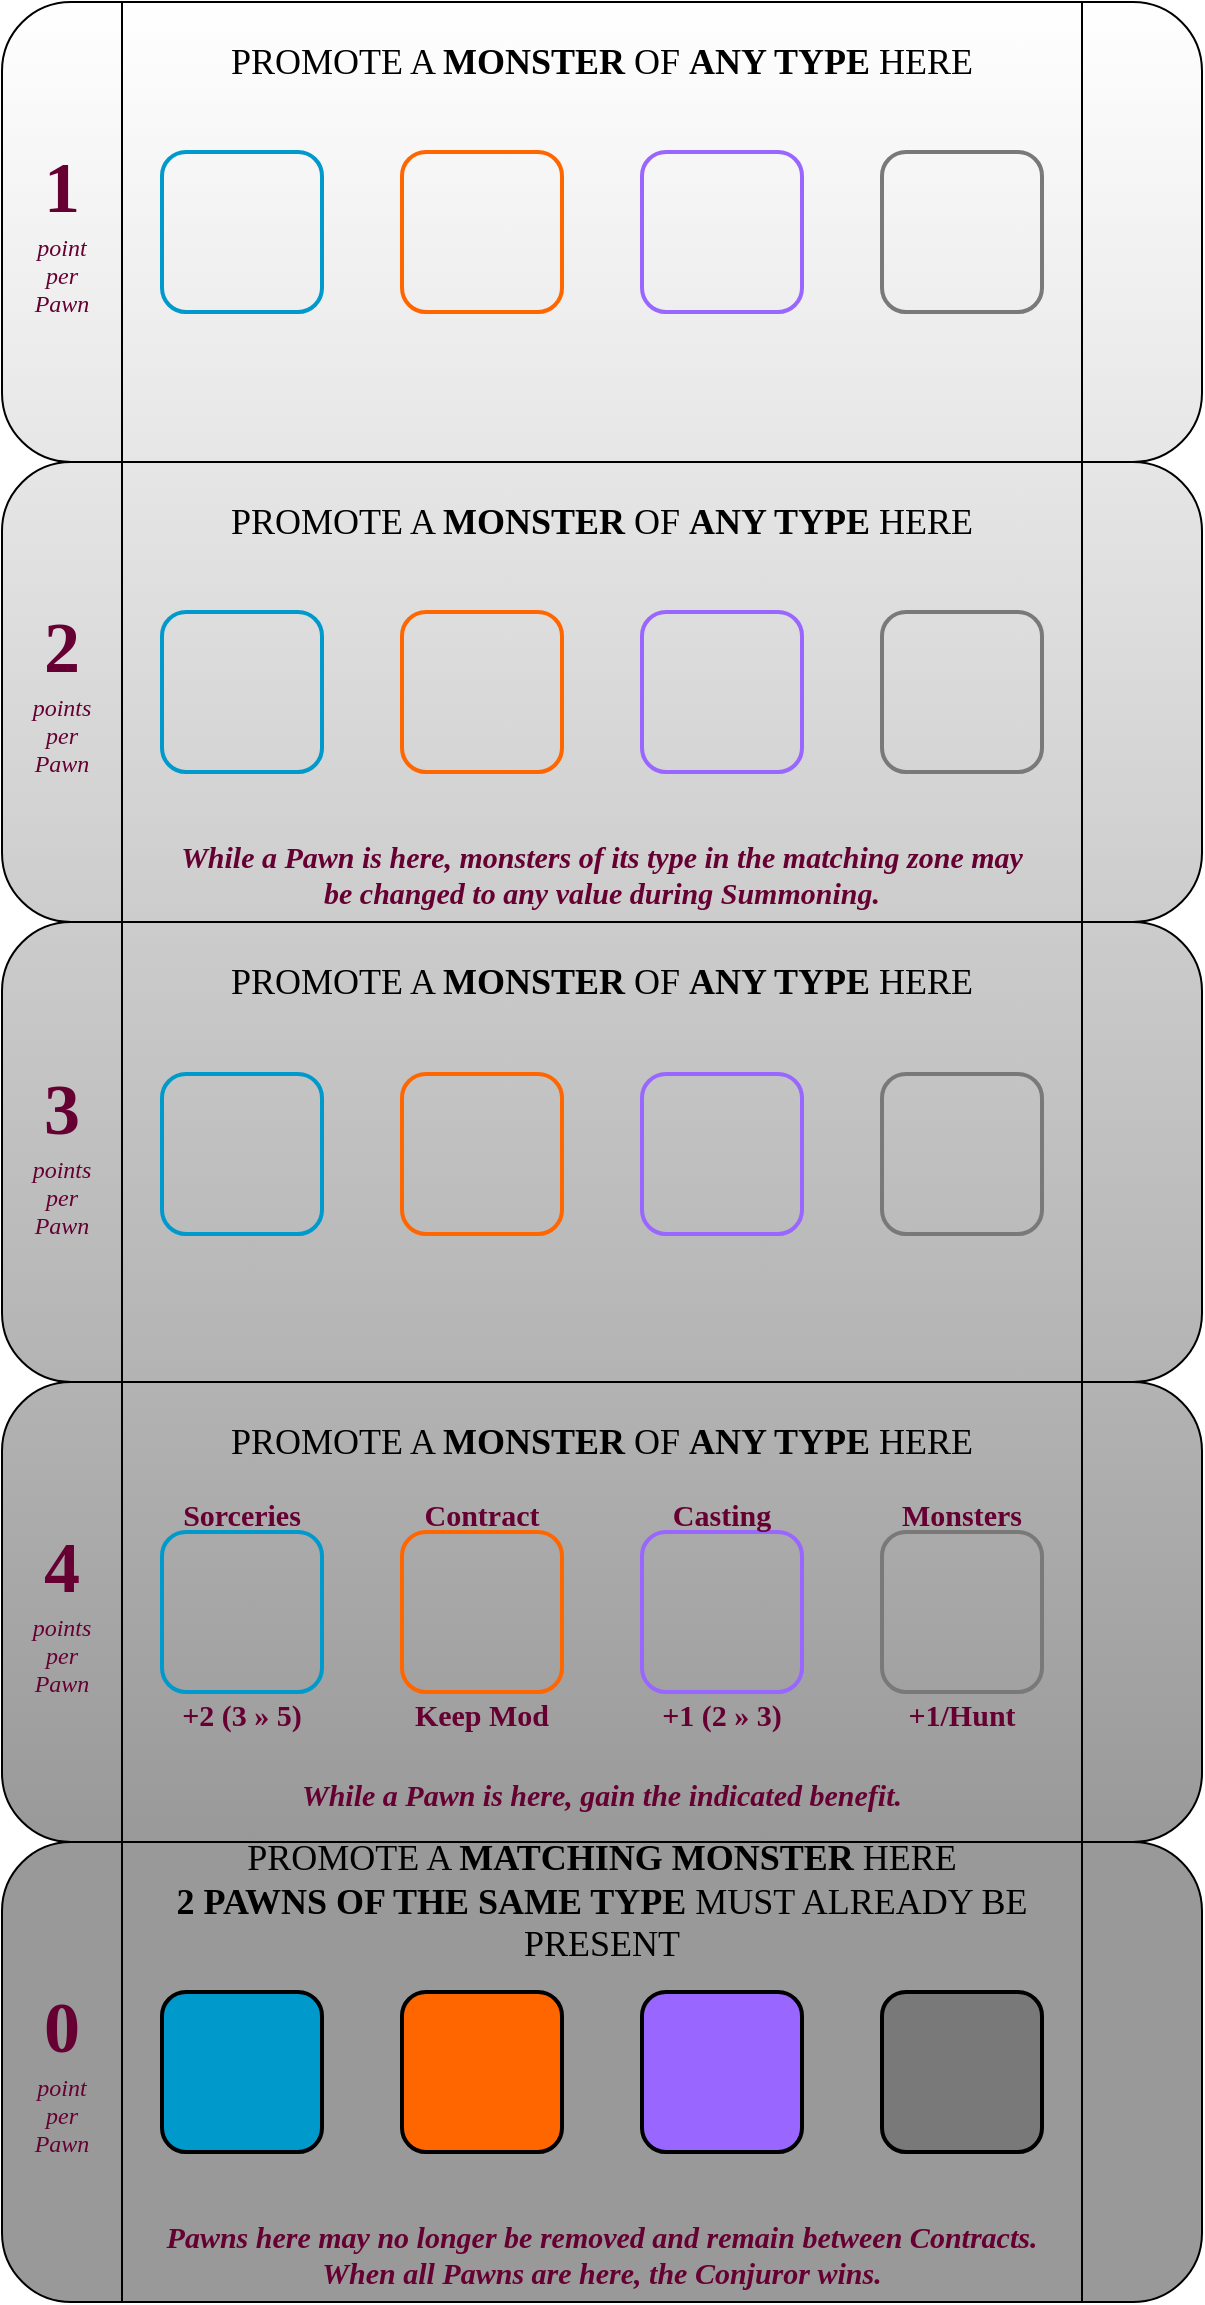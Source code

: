 <mxfile version="20.5.1" type="github">
  <diagram id="prtHgNgQTEPvFCAcTncT" name="Page-1">
    <mxGraphModel dx="1247" dy="710" grid="1" gridSize="10" guides="1" tooltips="1" connect="1" arrows="1" fold="1" page="1" pageScale="1" pageWidth="827" pageHeight="1169" math="0" shadow="0">
      <root>
        <mxCell id="0" />
        <mxCell id="1" parent="0" />
        <mxCell id="g3FacJts447bwH2BUUsu-43" value="" style="shape=process;whiteSpace=wrap;html=1;backgroundOutline=1;rounded=1;gradientColor=#E6E6E6;fillColor=#FFFFFF;strokeColor=default;" parent="1" vertex="1">
          <mxGeometry x="80" y="9" width="600" height="230" as="geometry" />
        </mxCell>
        <mxCell id="g3FacJts447bwH2BUUsu-56" value="" style="shape=process;whiteSpace=wrap;html=1;backgroundOutline=1;rounded=1;gradientColor=#CCCCCC;fillColor=#E6E6E6;strokeColor=default;" parent="1" vertex="1">
          <mxGeometry x="80" y="239" width="600" height="230" as="geometry" />
        </mxCell>
        <mxCell id="g3FacJts447bwH2BUUsu-67" value="" style="shape=process;whiteSpace=wrap;html=1;backgroundOutline=1;rounded=1;fillColor=#CCCCCC;gradientColor=#B3B3B3;strokeColor=default;" parent="1" vertex="1">
          <mxGeometry x="80" y="469" width="600" height="230" as="geometry" />
        </mxCell>
        <mxCell id="g3FacJts447bwH2BUUsu-77" value="" style="shape=process;whiteSpace=wrap;html=1;backgroundOutline=1;fillColor=#B3B3B3;strokeColor=default;rounded=1;gradientColor=#999999;" parent="1" vertex="1">
          <mxGeometry x="80" y="699" width="600" height="230" as="geometry" />
        </mxCell>
        <mxCell id="g3FacJts447bwH2BUUsu-108" value="" style="shape=process;whiteSpace=wrap;html=1;backgroundOutline=1;rounded=1;fillColor=#999999;gradientColor=none;strokeColor=default;" parent="1" vertex="1">
          <mxGeometry x="80" y="929" width="600" height="230" as="geometry" />
        </mxCell>
        <mxCell id="ZHAniX2luiYQjnmn3kyG-29" value="&lt;font color=&quot;#660033&quot;&gt;While a Pawn is here, gain the indicated benefit.&lt;/font&gt;" style="text;html=1;strokeColor=none;fillColor=none;align=center;verticalAlign=middle;whiteSpace=wrap;rounded=0;fontSize=15;spacingLeft=3;spacingRight=3;fontFamily=Georgia;fontStyle=3" parent="1" vertex="1">
          <mxGeometry x="140" y="890" width="480" height="30" as="geometry" />
        </mxCell>
        <mxCell id="oXEXAH-3kzme5YINiiaa-9" value="&lt;span&gt;&lt;font style=&quot;font-size: 36px&quot; face=&quot;Luxurious Roman&quot; data-font-src=&quot;https://fonts.googleapis.com/css?family=Luxurious+Roman&quot;&gt;&lt;b&gt;3&lt;/b&gt;&lt;/font&gt;&lt;br&gt;&lt;i&gt;points&lt;br&gt;per&lt;br&gt;Pawn&lt;/i&gt;&lt;br&gt;&lt;/span&gt;" style="text;html=1;strokeColor=none;fillColor=none;align=center;verticalAlign=middle;whiteSpace=wrap;rounded=0;fontSize=12;fontColor=#660033;labelBackgroundColor=none;fontFamily=Georgia;" parent="1" vertex="1">
          <mxGeometry x="80" y="470" width="60" height="230" as="geometry" />
        </mxCell>
        <mxCell id="oXEXAH-3kzme5YINiiaa-10" value="&lt;span&gt;&lt;font style=&quot;font-size: 36px&quot; face=&quot;Luxurious Roman&quot; data-font-src=&quot;https://fonts.googleapis.com/css?family=Luxurious+Roman&quot;&gt;&lt;b&gt;2&lt;/b&gt;&lt;/font&gt;&lt;br&gt;&lt;i&gt;points&lt;br&gt;per&lt;br&gt;Pawn&lt;/i&gt;&lt;br&gt;&lt;/span&gt;" style="text;html=1;strokeColor=none;fillColor=none;align=center;verticalAlign=middle;whiteSpace=wrap;rounded=0;fontSize=12;fontColor=#660033;labelBackgroundColor=none;fontFamily=Georgia;" parent="1" vertex="1">
          <mxGeometry x="80" y="239" width="60" height="230" as="geometry" />
        </mxCell>
        <mxCell id="oXEXAH-3kzme5YINiiaa-11" value="&lt;span&gt;&lt;span style=&quot;font-size: 36px&quot;&gt;&lt;b&gt;&lt;font face=&quot;Luxurious Roman&quot; data-font-src=&quot;https://fonts.googleapis.com/css?family=Luxurious+Roman&quot;&gt;4&lt;/font&gt;&lt;/b&gt;&lt;/span&gt;&lt;br&gt;&lt;i&gt;points&lt;br&gt;per&lt;br&gt;Pawn&lt;/i&gt;&lt;br&gt;&lt;/span&gt;" style="text;html=1;strokeColor=none;fillColor=none;align=center;verticalAlign=middle;whiteSpace=wrap;rounded=0;fontSize=12;fontColor=#660033;labelBackgroundColor=none;fontFamily=Georgia;" parent="1" vertex="1">
          <mxGeometry x="80" y="699" width="60" height="230" as="geometry" />
        </mxCell>
        <mxCell id="_O27XECYRmZ1K9vp6goM-3" value="&lt;span&gt;&lt;span style=&quot;font-size: 36px&quot;&gt;&lt;b&gt;&lt;font face=&quot;Luxurious Roman&quot; data-font-src=&quot;https://fonts.googleapis.com/css?family=Luxurious+Roman&quot;&gt;1&lt;/font&gt;&lt;/b&gt;&lt;/span&gt;&lt;br&gt;&lt;i&gt;point&lt;br&gt;per&lt;br&gt;Pawn&lt;/i&gt;&lt;br&gt;&lt;/span&gt;" style="text;html=1;strokeColor=none;fillColor=none;align=center;verticalAlign=middle;whiteSpace=wrap;rounded=0;fontSize=12;fontColor=#660033;labelBackgroundColor=none;fontFamily=Georgia;" parent="1" vertex="1">
          <mxGeometry x="80" y="9" width="60" height="230" as="geometry" />
        </mxCell>
        <mxCell id="_O27XECYRmZ1K9vp6goM-4" value="&lt;span style=&quot;font-size: 18px&quot;&gt;PROMOTE A &lt;b&gt;MONSTER&amp;nbsp;&lt;/b&gt;OF &lt;b style=&quot;font-size: 18px&quot;&gt;ANY TYPE&amp;nbsp;&lt;/b&gt;HERE&lt;br style=&quot;font-size: 18px&quot;&gt;&lt;/span&gt;" style="text;html=1;strokeColor=none;fillColor=none;align=center;verticalAlign=middle;whiteSpace=wrap;rounded=1;fontFamily=Gentium Book Basic;fontStyle=0;fontSize=18;fontSource=https%3A%2F%2Ffonts.googleapis.com%2Fcss%3Ffamily%3DGentium%2BBook%2BBasic;" parent="1" vertex="1">
          <mxGeometry x="140" y="24" width="480" height="30" as="geometry" />
        </mxCell>
        <mxCell id="_O27XECYRmZ1K9vp6goM-7" value="&lt;span style=&quot;font-size: 18px&quot;&gt;PROMOTE A &lt;b&gt;MATCHING&lt;/b&gt;&amp;nbsp;&lt;span style=&quot;font-size: 18px;&quot;&gt;&lt;b&gt;MONSTER&lt;/b&gt;&lt;/span&gt;&amp;nbsp;HERE&lt;br&gt;&lt;b&gt;2 PAWNS OF THE SAME TYPE&lt;/b&gt;&amp;nbsp;MUST ALREADY BE PRESENT&lt;br style=&quot;font-size: 18px&quot;&gt;&lt;/span&gt;" style="text;html=1;strokeColor=none;fillColor=none;align=center;verticalAlign=middle;whiteSpace=wrap;rounded=1;fontFamily=Gentium Book Basic;fontStyle=0;fontSize=18;fontSource=https%3A%2F%2Ffonts.googleapis.com%2Fcss%3Ffamily%3DGentium%2BBook%2BBasic;" parent="1" vertex="1">
          <mxGeometry x="140" y="944" width="480" height="30" as="geometry" />
        </mxCell>
        <mxCell id="_O27XECYRmZ1K9vp6goM-15" value="&lt;span&gt;&lt;span style=&quot;font-size: 36px&quot;&gt;&lt;b&gt;&lt;font face=&quot;Luxurious Roman&quot; data-font-src=&quot;https://fonts.googleapis.com/css?family=Luxurious+Roman&quot;&gt;0&lt;/font&gt;&lt;/b&gt;&lt;/span&gt;&lt;br&gt;&lt;i&gt;point&lt;br&gt;per&lt;br&gt;Pawn&lt;/i&gt;&lt;br&gt;&lt;/span&gt;" style="text;html=1;strokeColor=none;fillColor=none;align=center;verticalAlign=middle;whiteSpace=wrap;rounded=0;fontSize=12;fontColor=#660033;labelBackgroundColor=none;fontFamily=Georgia;" parent="1" vertex="1">
          <mxGeometry x="80" y="929" width="60" height="230" as="geometry" />
        </mxCell>
        <mxCell id="_O27XECYRmZ1K9vp6goM-16" value="&lt;font color=&quot;#660033&quot;&gt;Pawns here may no longer be removed and remain between Contracts. When all Pawns are here, the Conjuror wins.&lt;/font&gt;" style="text;html=1;strokeColor=none;fillColor=none;align=center;verticalAlign=middle;whiteSpace=wrap;rounded=0;fontSize=15;spacingLeft=3;spacingRight=3;fontFamily=Georgia;fontStyle=3" parent="1" vertex="1">
          <mxGeometry x="140" y="1120" width="480" height="30" as="geometry" />
        </mxCell>
        <mxCell id="4puakNMa-LfbzIZQXIiP-10" value="&lt;span style=&quot;font-size: 18px&quot;&gt;PROMOTE A &lt;b&gt;MONSTER&amp;nbsp;&lt;/b&gt;OF &lt;b style=&quot;font-size: 18px&quot;&gt;ANY TYPE&amp;nbsp;&lt;/b&gt;HERE&lt;br style=&quot;font-size: 18px&quot;&gt;&lt;/span&gt;" style="text;html=1;strokeColor=none;fillColor=none;align=center;verticalAlign=middle;whiteSpace=wrap;rounded=1;fontFamily=Gentium Book Basic;fontStyle=0;fontSize=18;fontSource=https%3A%2F%2Ffonts.googleapis.com%2Fcss%3Ffamily%3DGentium%2BBook%2BBasic;" parent="1" vertex="1">
          <mxGeometry x="140" y="484" width="480" height="30" as="geometry" />
        </mxCell>
        <mxCell id="4puakNMa-LfbzIZQXIiP-11" value="&lt;span style=&quot;font-size: 18px&quot;&gt;PROMOTE A &lt;b&gt;MONSTER&amp;nbsp;&lt;/b&gt;OF &lt;b style=&quot;font-size: 18px&quot;&gt;ANY TYPE&amp;nbsp;&lt;/b&gt;HERE&lt;br style=&quot;font-size: 18px&quot;&gt;&lt;/span&gt;" style="text;html=1;strokeColor=none;fillColor=none;align=center;verticalAlign=middle;whiteSpace=wrap;rounded=1;fontFamily=Gentium Book Basic;fontStyle=0;fontSize=18;fontSource=https%3A%2F%2Ffonts.googleapis.com%2Fcss%3Ffamily%3DGentium%2BBook%2BBasic;" parent="1" vertex="1">
          <mxGeometry x="140" y="714" width="480" height="30" as="geometry" />
        </mxCell>
        <mxCell id="4puakNMa-LfbzIZQXIiP-18" value="" style="rounded=1;whiteSpace=wrap;html=1;aspect=fixed;fillColor=none;strokeColor=#9966FF;rounded=1;strokeWidth=2;" parent="1" vertex="1">
          <mxGeometry x="400" y="545" width="80" height="80" as="geometry" />
        </mxCell>
        <mxCell id="4puakNMa-LfbzIZQXIiP-19" value="" style="rounded=1;whiteSpace=wrap;html=1;aspect=fixed;fillColor=none;strokeColor=#797979;rounded=1;strokeWidth=2;" parent="1" vertex="1">
          <mxGeometry x="520" y="545" width="80" height="80" as="geometry" />
        </mxCell>
        <mxCell id="4puakNMa-LfbzIZQXIiP-20" value="" style="rounded=1;whiteSpace=wrap;html=1;aspect=fixed;fillColor=none;strokeColor=#FF6600;rounded=1;strokeWidth=2;" parent="1" vertex="1">
          <mxGeometry x="280" y="545" width="80" height="80" as="geometry" />
        </mxCell>
        <mxCell id="4puakNMa-LfbzIZQXIiP-21" value="" style="rounded=1;whiteSpace=wrap;html=1;aspect=fixed;fillColor=none;strokeColor=#0099CC;rounded=1;fontColor=#0E8088;fontFamily=Gentium Book Basic;fontSize=14;fontSource=https%3A%2F%2Ffonts.googleapis.com%2Fcss%3Ffamily%3DGentium%2BBook%2BBasic;fontStyle=0;verticalAlign=middle;strokeWidth=2;" parent="1" vertex="1">
          <mxGeometry x="160" y="545" width="80" height="80" as="geometry" />
        </mxCell>
        <mxCell id="4puakNMa-LfbzIZQXIiP-26" value="" style="whiteSpace=wrap;html=1;aspect=fixed;strokeColor=#000000;fillColor=#FF6600;rounded=1;strokeWidth=2;fontColor=#000000;" parent="1" vertex="1">
          <mxGeometry x="280" y="1004" width="80" height="80" as="geometry" />
        </mxCell>
        <mxCell id="4puakNMa-LfbzIZQXIiP-27" value="" style="whiteSpace=wrap;html=1;aspect=fixed;rounded=1;strokeColor=#000000;fillColor=#797979;strokeWidth=2;fontColor=#333333;" parent="1" vertex="1">
          <mxGeometry x="520" y="1004" width="80" height="80" as="geometry" />
        </mxCell>
        <mxCell id="4puakNMa-LfbzIZQXIiP-28" value="" style="whiteSpace=wrap;html=1;aspect=fixed;rounded=1;strokeColor=#000000;fillColor=#9966FF;strokeWidth=2;" parent="1" vertex="1">
          <mxGeometry x="400" y="1004" width="80" height="80" as="geometry" />
        </mxCell>
        <mxCell id="4puakNMa-LfbzIZQXIiP-29" value="" style="whiteSpace=wrap;html=1;aspect=fixed;rounded=1;strokeColor=#000000;fillColor=#0099CC;strokeWidth=2;fontColor=#ffffff;" parent="1" vertex="1">
          <mxGeometry x="160" y="1004" width="80" height="80" as="geometry" />
        </mxCell>
        <mxCell id="4puakNMa-LfbzIZQXIiP-39" value="" style="rounded=1;whiteSpace=wrap;html=1;aspect=fixed;fillColor=none;strokeColor=#9966FF;rounded=1;strokeWidth=2;" parent="1" vertex="1">
          <mxGeometry x="400" y="774" width="80" height="80" as="geometry" />
        </mxCell>
        <mxCell id="4puakNMa-LfbzIZQXIiP-40" value="" style="rounded=1;whiteSpace=wrap;html=1;aspect=fixed;fillColor=none;strokeColor=#797979;rounded=1;strokeWidth=2;" parent="1" vertex="1">
          <mxGeometry x="520" y="774" width="80" height="80" as="geometry" />
        </mxCell>
        <mxCell id="4puakNMa-LfbzIZQXIiP-41" value="" style="rounded=1;whiteSpace=wrap;html=1;aspect=fixed;fillColor=none;strokeColor=#FF6600;rounded=1;strokeWidth=2;" parent="1" vertex="1">
          <mxGeometry x="280" y="774" width="80" height="80" as="geometry" />
        </mxCell>
        <mxCell id="4puakNMa-LfbzIZQXIiP-42" value="" style="rounded=1;whiteSpace=wrap;html=1;aspect=fixed;fillColor=none;strokeColor=#0099CC;rounded=1;fontColor=#0E8088;fontFamily=Gentium Book Basic;fontSize=14;fontSource=https%3A%2F%2Ffonts.googleapis.com%2Fcss%3Ffamily%3DGentium%2BBook%2BBasic;fontStyle=0;verticalAlign=middle;strokeWidth=2;" parent="1" vertex="1">
          <mxGeometry x="160" y="774" width="80" height="80" as="geometry" />
        </mxCell>
        <mxCell id="4puakNMa-LfbzIZQXIiP-45" value="" style="rounded=1;whiteSpace=wrap;html=1;aspect=fixed;fillColor=none;strokeColor=#9966FF;rounded=1;strokeWidth=2;" parent="1" vertex="1">
          <mxGeometry x="400" y="314" width="80" height="80" as="geometry" />
        </mxCell>
        <mxCell id="4puakNMa-LfbzIZQXIiP-46" value="" style="rounded=1;whiteSpace=wrap;html=1;aspect=fixed;fillColor=none;strokeColor=#797979;rounded=1;strokeWidth=2;" parent="1" vertex="1">
          <mxGeometry x="520" y="314" width="80" height="80" as="geometry" />
        </mxCell>
        <mxCell id="4puakNMa-LfbzIZQXIiP-47" value="" style="rounded=1;whiteSpace=wrap;html=1;aspect=fixed;fillColor=none;strokeColor=#FF6600;rounded=1;strokeWidth=2;" parent="1" vertex="1">
          <mxGeometry x="280" y="314" width="80" height="80" as="geometry" />
        </mxCell>
        <mxCell id="4puakNMa-LfbzIZQXIiP-48" value="" style="rounded=1;whiteSpace=wrap;html=1;aspect=fixed;fillColor=none;strokeColor=#0099CC;rounded=1;fontColor=#0E8088;fontFamily=Gentium Book Basic;fontSize=14;fontSource=https%3A%2F%2Ffonts.googleapis.com%2Fcss%3Ffamily%3DGentium%2BBook%2BBasic;fontStyle=0;verticalAlign=middle;strokeWidth=2;" parent="1" vertex="1">
          <mxGeometry x="160" y="314" width="80" height="80" as="geometry" />
        </mxCell>
        <mxCell id="4puakNMa-LfbzIZQXIiP-49" value="" style="rounded=1;whiteSpace=wrap;html=1;aspect=fixed;fillColor=none;strokeColor=#9966FF;rounded=1;strokeWidth=2;" parent="1" vertex="1">
          <mxGeometry x="400" y="84" width="80" height="80" as="geometry" />
        </mxCell>
        <mxCell id="4puakNMa-LfbzIZQXIiP-50" value="" style="rounded=1;whiteSpace=wrap;html=1;aspect=fixed;fillColor=none;strokeColor=#797979;rounded=1;strokeWidth=2;" parent="1" vertex="1">
          <mxGeometry x="520" y="84" width="80" height="80" as="geometry" />
        </mxCell>
        <mxCell id="4puakNMa-LfbzIZQXIiP-51" value="" style="rounded=1;whiteSpace=wrap;html=1;aspect=fixed;fillColor=none;strokeColor=#FF6600;rounded=1;strokeWidth=2;" parent="1" vertex="1">
          <mxGeometry x="280" y="84" width="80" height="80" as="geometry" />
        </mxCell>
        <mxCell id="4puakNMa-LfbzIZQXIiP-52" value="" style="rounded=1;whiteSpace=wrap;html=1;aspect=fixed;fillColor=none;strokeColor=#0099CC;rounded=1;fontColor=#0E8088;fontFamily=Gentium Book Basic;fontSize=14;fontSource=https%3A%2F%2Ffonts.googleapis.com%2Fcss%3Ffamily%3DGentium%2BBook%2BBasic;fontStyle=0;verticalAlign=middle;strokeWidth=2;" parent="1" vertex="1">
          <mxGeometry x="160" y="84" width="80" height="80" as="geometry" />
        </mxCell>
        <mxCell id="4puakNMa-LfbzIZQXIiP-68" value="&lt;font&gt;+2 (3 » 5)&lt;/font&gt;" style="text;html=1;strokeColor=none;fillColor=none;align=center;verticalAlign=middle;whiteSpace=wrap;rounded=0;fontSize=15;spacingLeft=6;spacingRight=6;fontFamily=Gentium Book Basic;fontSource=https%3A%2F%2Ffonts.googleapis.com%2Fcss%3Ffamily%3DGentium%2BBook%2BBasic;fontStyle=1;fontColor=#660033;" parent="1" vertex="1">
          <mxGeometry x="155" y="855" width="90" height="20" as="geometry" />
        </mxCell>
        <mxCell id="4puakNMa-LfbzIZQXIiP-69" value="&lt;font&gt;+1/Hunt&lt;/font&gt;" style="text;html=1;strokeColor=none;fillColor=none;align=center;verticalAlign=middle;whiteSpace=wrap;rounded=0;fontSize=15;spacingLeft=6;spacingRight=6;fontFamily=Gentium Book Basic;fontSource=https%3A%2F%2Ffonts.googleapis.com%2Fcss%3Ffamily%3DGentium%2BBook%2BBasic;fontStyle=1;fontColor=#660033;" parent="1" vertex="1">
          <mxGeometry x="515" y="855" width="90" height="20" as="geometry" />
        </mxCell>
        <mxCell id="BrynvU9q6nxI43dEcqfE-14" value="&lt;font&gt;+1 (2 » 3)&lt;/font&gt;" style="text;html=1;strokeColor=none;fillColor=none;align=center;verticalAlign=middle;whiteSpace=wrap;rounded=0;fontSize=15;spacingLeft=6;spacingRight=6;fontFamily=Gentium Book Basic;fontSource=https%3A%2F%2Ffonts.googleapis.com%2Fcss%3Ffamily%3DGentium%2BBook%2BBasic;fontStyle=1;fontColor=#660033;" vertex="1" parent="1">
          <mxGeometry x="395" y="855" width="90" height="20" as="geometry" />
        </mxCell>
        <mxCell id="BrynvU9q6nxI43dEcqfE-16" value="&lt;font&gt;Keep Mod&lt;br&gt;&lt;/font&gt;" style="text;html=1;strokeColor=none;fillColor=none;align=center;verticalAlign=middle;whiteSpace=wrap;rounded=0;fontSize=15;spacingLeft=6;spacingRight=6;fontFamily=Gentium Book Basic;fontSource=https%3A%2F%2Ffonts.googleapis.com%2Fcss%3Ffamily%3DGentium%2BBook%2BBasic;fontStyle=1;fontColor=#660033;" vertex="1" parent="1">
          <mxGeometry x="275" y="855" width="90" height="20" as="geometry" />
        </mxCell>
        <mxCell id="4puakNMa-LfbzIZQXIiP-9" value="&lt;span style=&quot;font-size: 18px&quot;&gt;PROMOTE A &lt;b&gt;MONSTER&amp;nbsp;&lt;/b&gt;OF &lt;b style=&quot;font-size: 18px&quot;&gt;ANY TYPE&amp;nbsp;&lt;/b&gt;HERE&lt;br style=&quot;font-size: 18px&quot;&gt;&lt;/span&gt;" style="text;html=1;strokeColor=none;fillColor=none;align=center;verticalAlign=middle;whiteSpace=wrap;rounded=1;fontFamily=Gentium Book Basic;fontStyle=0;fontSize=18;fontSource=https%3A%2F%2Ffonts.googleapis.com%2Fcss%3Ffamily%3DGentium%2BBook%2BBasic;" parent="1" vertex="1">
          <mxGeometry x="140" y="254" width="480" height="30" as="geometry" />
        </mxCell>
        <mxCell id="ZHAniX2luiYQjnmn3kyG-14" value="&lt;font color=&quot;#660033&quot; style=&quot;font-size: 15px;&quot;&gt;While a Pawn is here, monsters of its type&amp;nbsp;&lt;/font&gt;&lt;span style=&quot;color: rgb(102, 0, 51);&quot;&gt;in the matching zone&amp;nbsp;&lt;/span&gt;&lt;font color=&quot;#660033&quot; style=&quot;font-size: 15px;&quot;&gt;may be&amp;nbsp;changed to any value during Summoning.&lt;/font&gt;" style="text;html=1;strokeColor=none;fillColor=none;align=center;verticalAlign=middle;whiteSpace=wrap;rounded=0;fontSize=15;spacingLeft=3;spacingRight=3;fontFamily=Georgia;fontStyle=3;" parent="1" vertex="1">
          <mxGeometry x="140" y="430" width="480" height="30" as="geometry" />
        </mxCell>
        <mxCell id="_O27XECYRmZ1K9vp6goM-27" value="&lt;font&gt;Sorceries&lt;/font&gt;" style="text;html=1;strokeColor=none;fillColor=none;align=center;verticalAlign=middle;whiteSpace=wrap;rounded=0;fontSize=15;spacingLeft=6;spacingRight=6;fontFamily=Gentium Book Basic;fontSource=https%3A%2F%2Ffonts.googleapis.com%2Fcss%3Ffamily%3DGentium%2BBook%2BBasic;fontStyle=1;fontColor=#660033;" parent="1" vertex="1">
          <mxGeometry x="155" y="757" width="90" height="16" as="geometry" />
        </mxCell>
        <mxCell id="_O27XECYRmZ1K9vp6goM-30" value="Monsters" style="text;html=1;strokeColor=none;fillColor=none;align=center;verticalAlign=middle;whiteSpace=wrap;rounded=0;fontSize=15;spacingLeft=6;spacingRight=6;fontFamily=Gentium Book Basic;fontSource=https%3A%2F%2Ffonts.googleapis.com%2Fcss%3Ffamily%3DGentium%2BBook%2BBasic;fontStyle=1;fontColor=#660033;" parent="1" vertex="1">
          <mxGeometry x="515" y="757" width="90" height="16" as="geometry" />
        </mxCell>
        <mxCell id="BrynvU9q6nxI43dEcqfE-13" value="&lt;font&gt;Casting&lt;/font&gt;" style="text;html=1;strokeColor=none;fillColor=none;align=center;verticalAlign=middle;whiteSpace=wrap;rounded=0;fontSize=15;spacingLeft=6;spacingRight=6;fontFamily=Gentium Book Basic;fontSource=https%3A%2F%2Ffonts.googleapis.com%2Fcss%3Ffamily%3DGentium%2BBook%2BBasic;fontStyle=1;fontColor=#660033;" vertex="1" parent="1">
          <mxGeometry x="395" y="757" width="90" height="16" as="geometry" />
        </mxCell>
        <mxCell id="BrynvU9q6nxI43dEcqfE-15" value="Contract" style="text;html=1;strokeColor=none;fillColor=none;align=center;verticalAlign=middle;whiteSpace=wrap;rounded=0;fontSize=15;spacingLeft=6;spacingRight=6;fontFamily=Gentium Book Basic;fontSource=https%3A%2F%2Ffonts.googleapis.com%2Fcss%3Ffamily%3DGentium%2BBook%2BBasic;fontStyle=1;fontColor=#660033;" vertex="1" parent="1">
          <mxGeometry x="275" y="757" width="90" height="16" as="geometry" />
        </mxCell>
      </root>
    </mxGraphModel>
  </diagram>
</mxfile>
